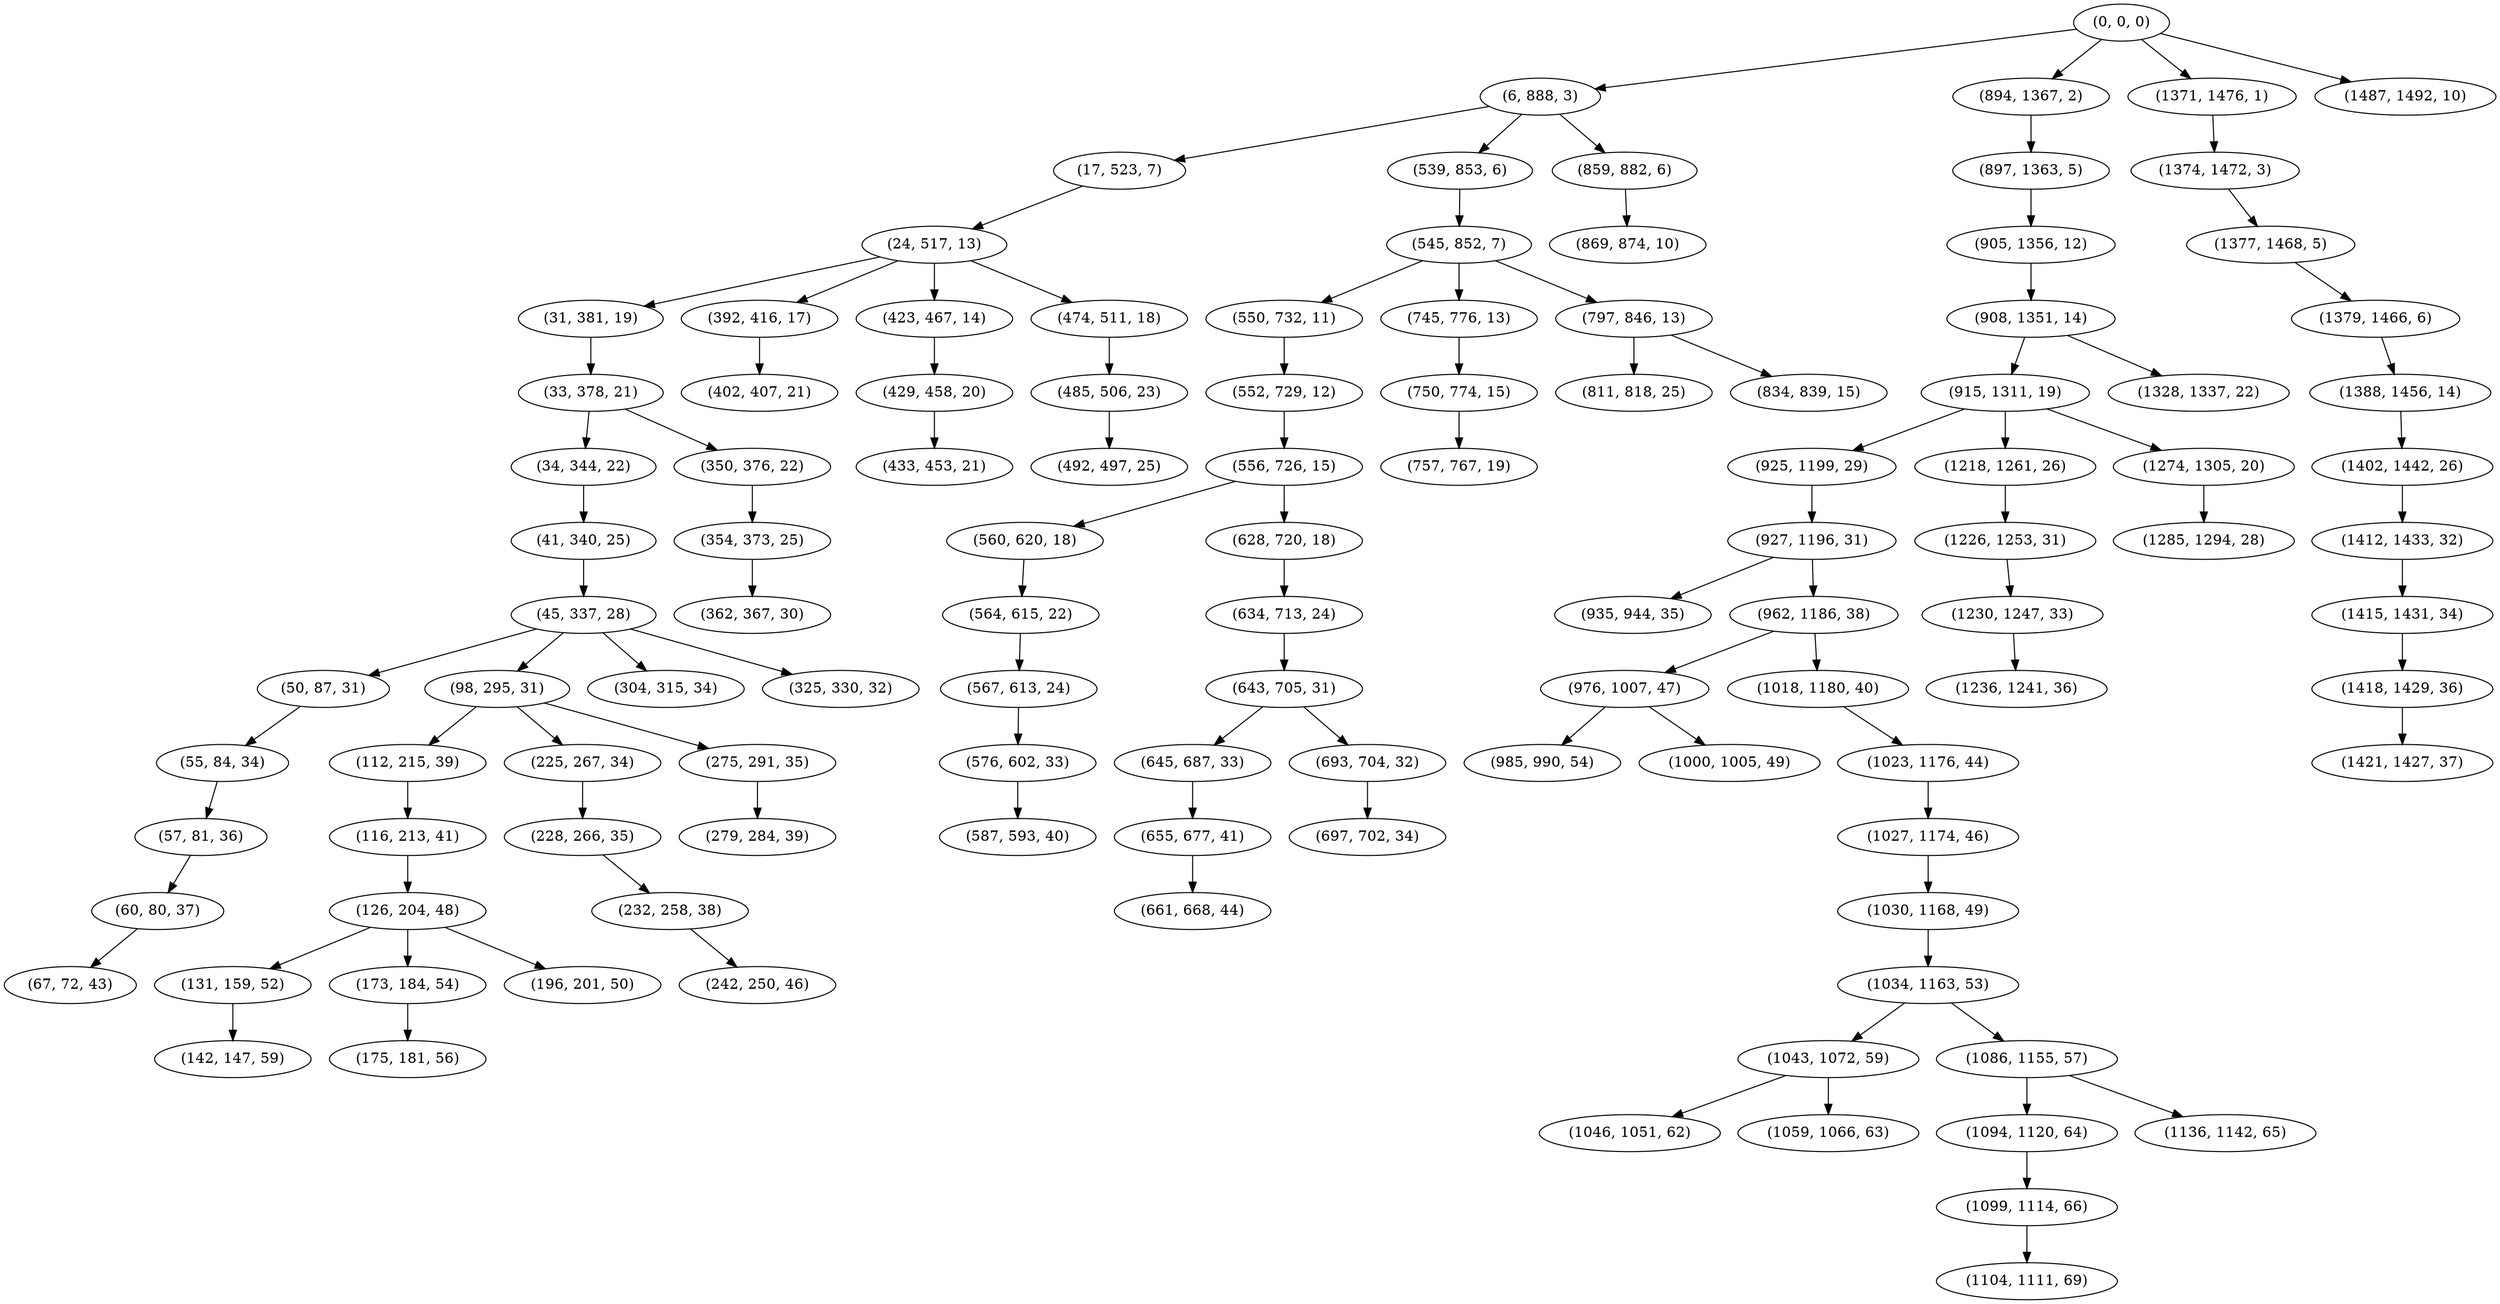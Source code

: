 digraph tree {
    "(0, 0, 0)";
    "(6, 888, 3)";
    "(17, 523, 7)";
    "(24, 517, 13)";
    "(31, 381, 19)";
    "(33, 378, 21)";
    "(34, 344, 22)";
    "(41, 340, 25)";
    "(45, 337, 28)";
    "(50, 87, 31)";
    "(55, 84, 34)";
    "(57, 81, 36)";
    "(60, 80, 37)";
    "(67, 72, 43)";
    "(98, 295, 31)";
    "(112, 215, 39)";
    "(116, 213, 41)";
    "(126, 204, 48)";
    "(131, 159, 52)";
    "(142, 147, 59)";
    "(173, 184, 54)";
    "(175, 181, 56)";
    "(196, 201, 50)";
    "(225, 267, 34)";
    "(228, 266, 35)";
    "(232, 258, 38)";
    "(242, 250, 46)";
    "(275, 291, 35)";
    "(279, 284, 39)";
    "(304, 315, 34)";
    "(325, 330, 32)";
    "(350, 376, 22)";
    "(354, 373, 25)";
    "(362, 367, 30)";
    "(392, 416, 17)";
    "(402, 407, 21)";
    "(423, 467, 14)";
    "(429, 458, 20)";
    "(433, 453, 21)";
    "(474, 511, 18)";
    "(485, 506, 23)";
    "(492, 497, 25)";
    "(539, 853, 6)";
    "(545, 852, 7)";
    "(550, 732, 11)";
    "(552, 729, 12)";
    "(556, 726, 15)";
    "(560, 620, 18)";
    "(564, 615, 22)";
    "(567, 613, 24)";
    "(576, 602, 33)";
    "(587, 593, 40)";
    "(628, 720, 18)";
    "(634, 713, 24)";
    "(643, 705, 31)";
    "(645, 687, 33)";
    "(655, 677, 41)";
    "(661, 668, 44)";
    "(693, 704, 32)";
    "(697, 702, 34)";
    "(745, 776, 13)";
    "(750, 774, 15)";
    "(757, 767, 19)";
    "(797, 846, 13)";
    "(811, 818, 25)";
    "(834, 839, 15)";
    "(859, 882, 6)";
    "(869, 874, 10)";
    "(894, 1367, 2)";
    "(897, 1363, 5)";
    "(905, 1356, 12)";
    "(908, 1351, 14)";
    "(915, 1311, 19)";
    "(925, 1199, 29)";
    "(927, 1196, 31)";
    "(935, 944, 35)";
    "(962, 1186, 38)";
    "(976, 1007, 47)";
    "(985, 990, 54)";
    "(1000, 1005, 49)";
    "(1018, 1180, 40)";
    "(1023, 1176, 44)";
    "(1027, 1174, 46)";
    "(1030, 1168, 49)";
    "(1034, 1163, 53)";
    "(1043, 1072, 59)";
    "(1046, 1051, 62)";
    "(1059, 1066, 63)";
    "(1086, 1155, 57)";
    "(1094, 1120, 64)";
    "(1099, 1114, 66)";
    "(1104, 1111, 69)";
    "(1136, 1142, 65)";
    "(1218, 1261, 26)";
    "(1226, 1253, 31)";
    "(1230, 1247, 33)";
    "(1236, 1241, 36)";
    "(1274, 1305, 20)";
    "(1285, 1294, 28)";
    "(1328, 1337, 22)";
    "(1371, 1476, 1)";
    "(1374, 1472, 3)";
    "(1377, 1468, 5)";
    "(1379, 1466, 6)";
    "(1388, 1456, 14)";
    "(1402, 1442, 26)";
    "(1412, 1433, 32)";
    "(1415, 1431, 34)";
    "(1418, 1429, 36)";
    "(1421, 1427, 37)";
    "(1487, 1492, 10)";
    "(0, 0, 0)" -> "(6, 888, 3)";
    "(0, 0, 0)" -> "(894, 1367, 2)";
    "(0, 0, 0)" -> "(1371, 1476, 1)";
    "(0, 0, 0)" -> "(1487, 1492, 10)";
    "(6, 888, 3)" -> "(17, 523, 7)";
    "(6, 888, 3)" -> "(539, 853, 6)";
    "(6, 888, 3)" -> "(859, 882, 6)";
    "(17, 523, 7)" -> "(24, 517, 13)";
    "(24, 517, 13)" -> "(31, 381, 19)";
    "(24, 517, 13)" -> "(392, 416, 17)";
    "(24, 517, 13)" -> "(423, 467, 14)";
    "(24, 517, 13)" -> "(474, 511, 18)";
    "(31, 381, 19)" -> "(33, 378, 21)";
    "(33, 378, 21)" -> "(34, 344, 22)";
    "(33, 378, 21)" -> "(350, 376, 22)";
    "(34, 344, 22)" -> "(41, 340, 25)";
    "(41, 340, 25)" -> "(45, 337, 28)";
    "(45, 337, 28)" -> "(50, 87, 31)";
    "(45, 337, 28)" -> "(98, 295, 31)";
    "(45, 337, 28)" -> "(304, 315, 34)";
    "(45, 337, 28)" -> "(325, 330, 32)";
    "(50, 87, 31)" -> "(55, 84, 34)";
    "(55, 84, 34)" -> "(57, 81, 36)";
    "(57, 81, 36)" -> "(60, 80, 37)";
    "(60, 80, 37)" -> "(67, 72, 43)";
    "(98, 295, 31)" -> "(112, 215, 39)";
    "(98, 295, 31)" -> "(225, 267, 34)";
    "(98, 295, 31)" -> "(275, 291, 35)";
    "(112, 215, 39)" -> "(116, 213, 41)";
    "(116, 213, 41)" -> "(126, 204, 48)";
    "(126, 204, 48)" -> "(131, 159, 52)";
    "(126, 204, 48)" -> "(173, 184, 54)";
    "(126, 204, 48)" -> "(196, 201, 50)";
    "(131, 159, 52)" -> "(142, 147, 59)";
    "(173, 184, 54)" -> "(175, 181, 56)";
    "(225, 267, 34)" -> "(228, 266, 35)";
    "(228, 266, 35)" -> "(232, 258, 38)";
    "(232, 258, 38)" -> "(242, 250, 46)";
    "(275, 291, 35)" -> "(279, 284, 39)";
    "(350, 376, 22)" -> "(354, 373, 25)";
    "(354, 373, 25)" -> "(362, 367, 30)";
    "(392, 416, 17)" -> "(402, 407, 21)";
    "(423, 467, 14)" -> "(429, 458, 20)";
    "(429, 458, 20)" -> "(433, 453, 21)";
    "(474, 511, 18)" -> "(485, 506, 23)";
    "(485, 506, 23)" -> "(492, 497, 25)";
    "(539, 853, 6)" -> "(545, 852, 7)";
    "(545, 852, 7)" -> "(550, 732, 11)";
    "(545, 852, 7)" -> "(745, 776, 13)";
    "(545, 852, 7)" -> "(797, 846, 13)";
    "(550, 732, 11)" -> "(552, 729, 12)";
    "(552, 729, 12)" -> "(556, 726, 15)";
    "(556, 726, 15)" -> "(560, 620, 18)";
    "(556, 726, 15)" -> "(628, 720, 18)";
    "(560, 620, 18)" -> "(564, 615, 22)";
    "(564, 615, 22)" -> "(567, 613, 24)";
    "(567, 613, 24)" -> "(576, 602, 33)";
    "(576, 602, 33)" -> "(587, 593, 40)";
    "(628, 720, 18)" -> "(634, 713, 24)";
    "(634, 713, 24)" -> "(643, 705, 31)";
    "(643, 705, 31)" -> "(645, 687, 33)";
    "(643, 705, 31)" -> "(693, 704, 32)";
    "(645, 687, 33)" -> "(655, 677, 41)";
    "(655, 677, 41)" -> "(661, 668, 44)";
    "(693, 704, 32)" -> "(697, 702, 34)";
    "(745, 776, 13)" -> "(750, 774, 15)";
    "(750, 774, 15)" -> "(757, 767, 19)";
    "(797, 846, 13)" -> "(811, 818, 25)";
    "(797, 846, 13)" -> "(834, 839, 15)";
    "(859, 882, 6)" -> "(869, 874, 10)";
    "(894, 1367, 2)" -> "(897, 1363, 5)";
    "(897, 1363, 5)" -> "(905, 1356, 12)";
    "(905, 1356, 12)" -> "(908, 1351, 14)";
    "(908, 1351, 14)" -> "(915, 1311, 19)";
    "(908, 1351, 14)" -> "(1328, 1337, 22)";
    "(915, 1311, 19)" -> "(925, 1199, 29)";
    "(915, 1311, 19)" -> "(1218, 1261, 26)";
    "(915, 1311, 19)" -> "(1274, 1305, 20)";
    "(925, 1199, 29)" -> "(927, 1196, 31)";
    "(927, 1196, 31)" -> "(935, 944, 35)";
    "(927, 1196, 31)" -> "(962, 1186, 38)";
    "(962, 1186, 38)" -> "(976, 1007, 47)";
    "(962, 1186, 38)" -> "(1018, 1180, 40)";
    "(976, 1007, 47)" -> "(985, 990, 54)";
    "(976, 1007, 47)" -> "(1000, 1005, 49)";
    "(1018, 1180, 40)" -> "(1023, 1176, 44)";
    "(1023, 1176, 44)" -> "(1027, 1174, 46)";
    "(1027, 1174, 46)" -> "(1030, 1168, 49)";
    "(1030, 1168, 49)" -> "(1034, 1163, 53)";
    "(1034, 1163, 53)" -> "(1043, 1072, 59)";
    "(1034, 1163, 53)" -> "(1086, 1155, 57)";
    "(1043, 1072, 59)" -> "(1046, 1051, 62)";
    "(1043, 1072, 59)" -> "(1059, 1066, 63)";
    "(1086, 1155, 57)" -> "(1094, 1120, 64)";
    "(1086, 1155, 57)" -> "(1136, 1142, 65)";
    "(1094, 1120, 64)" -> "(1099, 1114, 66)";
    "(1099, 1114, 66)" -> "(1104, 1111, 69)";
    "(1218, 1261, 26)" -> "(1226, 1253, 31)";
    "(1226, 1253, 31)" -> "(1230, 1247, 33)";
    "(1230, 1247, 33)" -> "(1236, 1241, 36)";
    "(1274, 1305, 20)" -> "(1285, 1294, 28)";
    "(1371, 1476, 1)" -> "(1374, 1472, 3)";
    "(1374, 1472, 3)" -> "(1377, 1468, 5)";
    "(1377, 1468, 5)" -> "(1379, 1466, 6)";
    "(1379, 1466, 6)" -> "(1388, 1456, 14)";
    "(1388, 1456, 14)" -> "(1402, 1442, 26)";
    "(1402, 1442, 26)" -> "(1412, 1433, 32)";
    "(1412, 1433, 32)" -> "(1415, 1431, 34)";
    "(1415, 1431, 34)" -> "(1418, 1429, 36)";
    "(1418, 1429, 36)" -> "(1421, 1427, 37)";
}
